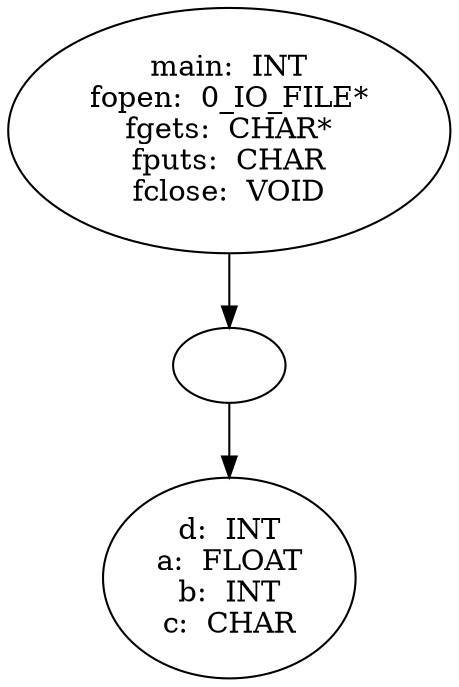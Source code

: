 digraph AST {
  "131770531746368" [label="main:  INT
fopen:  0_IO_FILE*
fgets:  CHAR*
fputs:  CHAR
fclose:  VOID"];
  "131770531746368" -> "131770531745120";
  "131770531745120" [label=""];
  "131770531745120" -> "131770531745072";
  "131770531745072" [label="d:  INT
a:  FLOAT
b:  INT
c:  CHAR"];
}
